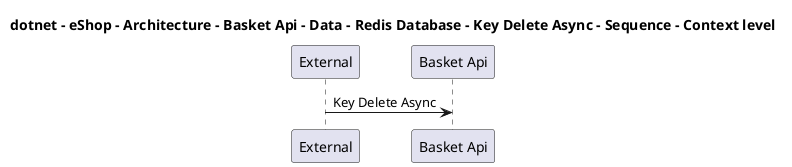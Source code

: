 @startuml

title dotnet - eShop - Architecture - Basket Api - Data - Redis Database - Key Delete Async - Sequence - Context level

participant "External" as C4InterFlow.SoftwareSystems.ExternalSystem
participant "Basket Api" as dotnet.eShop.Architecture.SoftwareSystems.BasketApi

C4InterFlow.SoftwareSystems.ExternalSystem -> dotnet.eShop.Architecture.SoftwareSystems.BasketApi : Key Delete Async


@enduml
